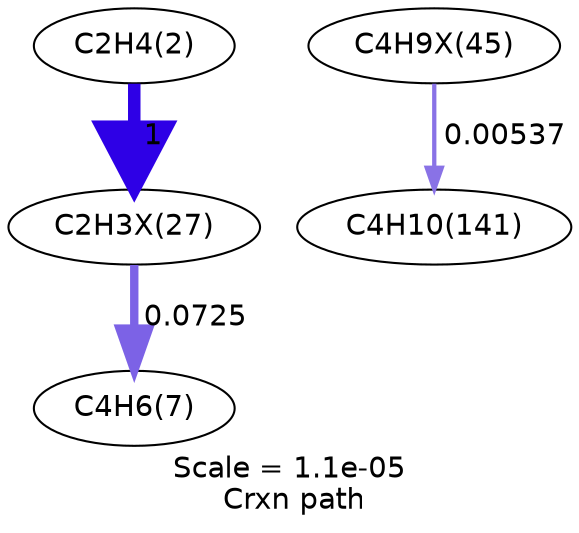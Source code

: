 digraph reaction_paths {
center=1;
s5 -> s33[fontname="Helvetica", style="setlinewidth(6)", arrowsize=3, color="0.7, 1.5, 0.9"
, label=" 1"];
s33 -> s8[fontname="Helvetica", style="setlinewidth(4.02)", arrowsize=2.01, color="0.7, 0.573, 0.9"
, label=" 0.0725"];
s45 -> s13[fontname="Helvetica", style="setlinewidth(2.05)", arrowsize=1.03, color="0.7, 0.505, 0.9"
, label=" 0.00537"];
s5 [ fontname="Helvetica", label="C2H4(2)"];
s8 [ fontname="Helvetica", label="C4H6(7)"];
s13 [ fontname="Helvetica", label="C4H10(141)"];
s33 [ fontname="Helvetica", label="C2H3X(27)"];
s45 [ fontname="Helvetica", label="C4H9X(45)"];
 label = "Scale = 1.1e-05\l Crxn path";
 fontname = "Helvetica";
}
